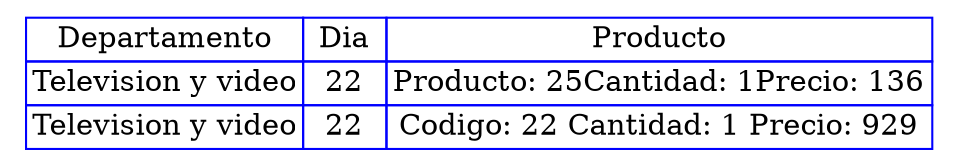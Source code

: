 digraph {
    tbl[
     shape=plaintext
     label=<
     <table border='0' cellborder='1' color='blue' cellspacing='0'>
<tr> <td>Departamento</td> <td> Dia </td> <td>Producto</td></tr>
<tr>
<td>Television y video</td>
<td>22</td>
<td>Producto: 25
Cantidad: 1
Precio: 136</td>
</tr><tr>
<td>Television y video</td>
<td>22</td>
<td>Codigo: 22 
Cantidad: 1 
Precio: 929</td>
</tr>
</table>
    >];
}